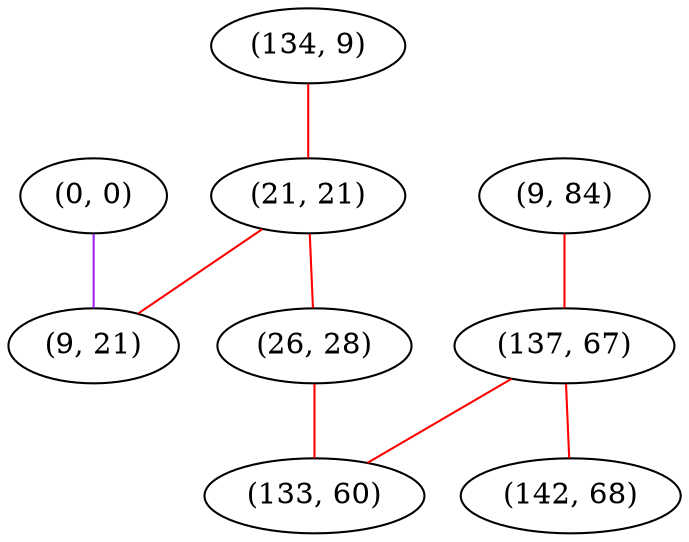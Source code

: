 graph "" {
"(134, 9)";
"(0, 0)";
"(21, 21)";
"(9, 84)";
"(9, 21)";
"(137, 67)";
"(26, 28)";
"(142, 68)";
"(133, 60)";
"(134, 9)" -- "(21, 21)"  [color=red, key=0, weight=1];
"(0, 0)" -- "(9, 21)"  [color=purple, key=0, weight=4];
"(21, 21)" -- "(9, 21)"  [color=red, key=0, weight=1];
"(21, 21)" -- "(26, 28)"  [color=red, key=0, weight=1];
"(9, 84)" -- "(137, 67)"  [color=red, key=0, weight=1];
"(137, 67)" -- "(142, 68)"  [color=red, key=0, weight=1];
"(137, 67)" -- "(133, 60)"  [color=red, key=0, weight=1];
"(26, 28)" -- "(133, 60)"  [color=red, key=0, weight=1];
}
